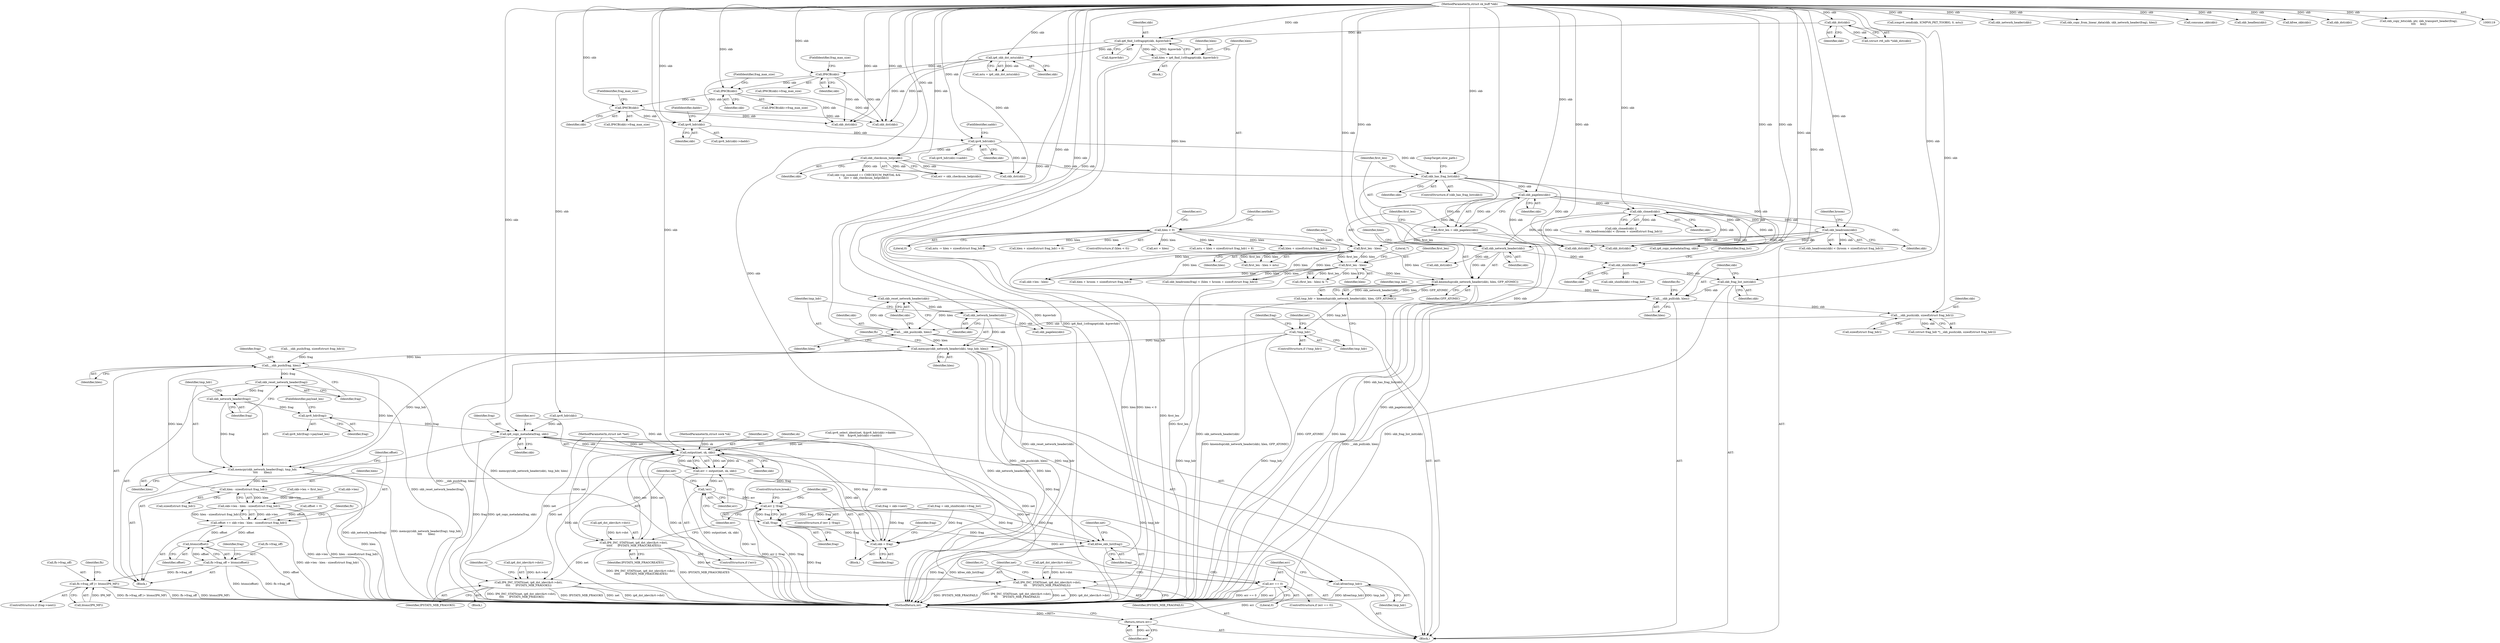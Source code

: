 digraph "0_linux_2423496af35d94a87156b063ea5cedffc10a70a1_0@API" {
"1000452" [label="(Call,memcpy(skb_network_header(skb), tmp_hdr, hlen))"];
"1000453" [label="(Call,skb_network_header(skb))"];
"1000450" [label="(Call,skb_reset_network_header(skb))"];
"1000447" [label="(Call,__skb_push(skb, hlen))"];
"1000443" [label="(Call,__skb_push(skb, sizeof(struct frag_hdr)))"];
"1000436" [label="(Call,__skb_pull(skb, hlen))"];
"1000434" [label="(Call,skb_frag_list_init(skb))"];
"1000431" [label="(Call,skb_shinfo(skb))"];
"1000409" [label="(Call,skb_network_header(skb))"];
"1000309" [label="(Call,skb_pagelen(skb))"];
"1000303" [label="(Call,skb_has_frag_list(skb))"];
"1000291" [label="(Call,skb_checksum_help(skb))"];
"1000279" [label="(Call,ipv6_hdr(skb))"];
"1000274" [label="(Call,ipv6_hdr(skb))"];
"1000224" [label="(Call,IP6CB(skb))"];
"1000216" [label="(Call,IP6CB(skb))"];
"1000209" [label="(Call,IP6CB(skb))"];
"1000192" [label="(Call,ip6_skb_dst_mtu(skb))"];
"1000173" [label="(Call,ip6_find_1stfragopt(skb, &prevhdr))"];
"1000131" [label="(Call,skb_dst(skb))"];
"1000122" [label="(MethodParameterIn,struct sk_buff *skb)"];
"1000329" [label="(Call,skb_headroom(skb))"];
"1000326" [label="(Call,skb_cloned(skb))"];
"1000408" [label="(Call,kmemdup(skb_network_header(skb), hlen, GFP_ATOMIC))"];
"1000321" [label="(Call,first_len - hlen)"];
"1000315" [label="(Call,first_len - hlen)"];
"1000307" [label="(Call,first_len = skb_pagelen(skb))"];
"1000178" [label="(Call,hlen < 0)"];
"1000171" [label="(Call,hlen = ip6_find_1stfragopt(skb, &prevhdr))"];
"1000414" [label="(Call,!tmp_hdr)"];
"1000406" [label="(Call,tmp_hdr = kmemdup(skb_network_header(skb), hlen, GFP_ATOMIC))"];
"1000530" [label="(Call,__skb_push(frag, hlen))"];
"1000533" [label="(Call,skb_reset_network_header(frag))"];
"1000536" [label="(Call,skb_network_header(frag))"];
"1000535" [label="(Call,memcpy(skb_network_header(frag), tmp_hdr,\n\t\t\t\t       hlen))"];
"1000546" [label="(Call,hlen - sizeof(struct frag_hdr))"];
"1000542" [label="(Call,skb->len - hlen - sizeof(struct frag_hdr))"];
"1000540" [label="(Call,offset += skb->len - hlen - sizeof(struct frag_hdr))"];
"1000564" [label="(Call,htons(offset))"];
"1000560" [label="(Call,fh->frag_off = htons(offset))"];
"1000570" [label="(Call,fh->frag_off |= htons(IP6_MF))"];
"1000632" [label="(Call,kfree(tmp_hdr))"];
"1000583" [label="(Call,ipv6_hdr(frag))"];
"1000593" [label="(Call,ip6_copy_metadata(frag, skb))"];
"1000598" [label="(Call,output(net, sk, skb))"];
"1000596" [label="(Call,err = output(net, sk, skb))"];
"1000603" [label="(Call,!err)"];
"1000614" [label="(Call,err || !frag)"];
"1000635" [label="(Call,err == 0)"];
"1000663" [label="(Return,return err;)"];
"1000605" [label="(Call,IP6_INC_STATS(net, ip6_dst_idev(&rt->dst),\n\t\t\t\t\t      IPSTATS_MIB_FRAGCREATES))"];
"1000639" [label="(Call,IP6_INC_STATS(net, ip6_dst_idev(&rt->dst),\n\t\t\t\t      IPSTATS_MIB_FRAGOKS))"];
"1000653" [label="(Call,IP6_INC_STATS(net, ip6_dst_idev(&rt->dst),\n\t\t\t      IPSTATS_MIB_FRAGFAILS))"];
"1000616" [label="(Call,!frag)"];
"1000619" [label="(Call,skb = frag)"];
"1000651" [label="(Call,kfree_skb_list(frag))"];
"1000432" [label="(Identifier,skb)"];
"1000120" [label="(MethodParameterIn,struct net *net)"];
"1000490" [label="(Call,skb->len = first_len)"];
"1000433" [label="(FieldIdentifier,frag_list)"];
"1000307" [label="(Call,first_len = skb_pagelen(skb))"];
"1000171" [label="(Call,hlen = ip6_find_1stfragopt(skb, &prevhdr))"];
"1000605" [label="(Call,IP6_INC_STATS(net, ip6_dst_idev(&rt->dst),\n\t\t\t\t\t      IPSTATS_MIB_FRAGCREATES))"];
"1000193" [label="(Identifier,skb)"];
"1000638" [label="(Block,)"];
"1000129" [label="(Call,(struct rt6_info *)skb_dst(skb))"];
"1000324" [label="(Literal,7)"];
"1000621" [label="(Identifier,frag)"];
"1000689" [label="(JumpTarget,slow_path:)"];
"1000330" [label="(Identifier,skb)"];
"1000327" [label="(Identifier,skb)"];
"1000606" [label="(Identifier,net)"];
"1000440" [label="(Identifier,fh)"];
"1000302" [label="(ControlStructure,if (skb_has_frag_list(skb)))"];
"1000634" [label="(ControlStructure,if (err == 0))"];
"1000640" [label="(Identifier,net)"];
"1000564" [label="(Call,htons(offset))"];
"1000532" [label="(Identifier,hlen)"];
"1000448" [label="(Identifier,skb)"];
"1000210" [label="(Identifier,skb)"];
"1000932" [label="(Call,icmpv6_send(skb, ICMPV6_PKT_TOOBIG, 0, mtu))"];
"1000223" [label="(Call,IP6CB(skb)->frag_max_size)"];
"1000218" [label="(FieldIdentifier,frag_max_size)"];
"1000406" [label="(Call,tmp_hdr = kmemdup(skb_network_header(skb), hlen, GFP_ATOMIC))"];
"1000415" [label="(Identifier,tmp_hdr)"];
"1000537" [label="(Identifier,frag)"];
"1000541" [label="(Identifier,offset)"];
"1000566" [label="(ControlStructure,if (frag->next))"];
"1000431" [label="(Call,skb_shinfo(skb))"];
"1000262" [label="(Call,mtu -= hlen + sizeof(struct frag_hdr))"];
"1000255" [label="(Call,hlen + sizeof(struct frag_hdr) + 8)"];
"1000531" [label="(Identifier,frag)"];
"1000561" [label="(Call,fh->frag_off)"];
"1000820" [label="(Call,skb_network_header(skb))"];
"1000454" [label="(Identifier,skb)"];
"1000187" [label="(Identifier,nexthdr)"];
"1000636" [label="(Identifier,err)"];
"1000183" [label="(Identifier,err)"];
"1000328" [label="(Call,skb_headroom(skb) < (hroom + sizeof(struct frag_hdr)))"];
"1000807" [label="(Call,skb_copy_from_linear_data(skb, skb_network_header(frag), hlen))"];
"1000354" [label="(Call,skb_headroom(frag) < (hlen + hroom + sizeof(struct frag_hdr)))"];
"1000601" [label="(Identifier,skb)"];
"1000326" [label="(Call,skb_cloned(skb))"];
"1000434" [label="(Call,skb_frag_list_init(skb))"];
"1000225" [label="(Identifier,skb)"];
"1000538" [label="(Identifier,tmp_hdr)"];
"1000314" [label="(Call,first_len - hlen > mtu)"];
"1000321" [label="(Call,first_len - hlen)"];
"1000568" [label="(Identifier,frag)"];
"1000172" [label="(Identifier,hlen)"];
"1000584" [label="(Identifier,frag)"];
"1000215" [label="(Call,IP6CB(skb)->frag_max_size)"];
"1000603" [label="(Call,!err)"];
"1000409" [label="(Call,skb_network_header(skb))"];
"1000281" [label="(FieldIdentifier,saddr)"];
"1000320" [label="(Call,(first_len - hlen) & 7)"];
"1000413" [label="(ControlStructure,if (!tmp_hdr))"];
"1000217" [label="(Identifier,skb)"];
"1000274" [label="(Call,ipv6_hdr(skb))"];
"1000600" [label="(Identifier,sk)"];
"1000174" [label="(Identifier,skb)"];
"1000635" [label="(Call,err == 0)"];
"1000641" [label="(Call,ip6_dst_idev(&rt->dst))"];
"1000124" [label="(Block,)"];
"1000318" [label="(Identifier,mtu)"];
"1000452" [label="(Call,memcpy(skb_network_header(skb), tmp_hdr, hlen))"];
"1000596" [label="(Call,err = output(net, sk, skb))"];
"1000435" [label="(Identifier,skb)"];
"1000903" [label="(Call,skb_dst(skb))"];
"1000450" [label="(Call,skb_reset_network_header(skb))"];
"1000273" [label="(Call,ipv6_hdr(skb)->daddr)"];
"1000536" [label="(Call,skb_network_header(frag))"];
"1000449" [label="(Identifier,hlen)"];
"1000323" [label="(Identifier,hlen)"];
"1000414" [label="(Call,!tmp_hdr)"];
"1000122" [label="(MethodParameterIn,struct sk_buff *skb)"];
"1000224" [label="(Call,IP6CB(skb))"];
"1000662" [label="(Identifier,rt)"];
"1000543" [label="(Call,skb->len)"];
"1000408" [label="(Call,kmemdup(skb_network_header(skb), hlen, GFP_ATOMIC))"];
"1000175" [label="(Call,&prevhdr)"];
"1000552" [label="(Identifier,fh)"];
"1000929" [label="(Call,skb_dst(skb))"];
"1000178" [label="(Call,hlen < 0)"];
"1000633" [label="(Identifier,tmp_hdr)"];
"1000304" [label="(Identifier,skb)"];
"1000597" [label="(Identifier,err)"];
"1000548" [label="(Call,sizeof(struct frag_hdr))"];
"1000762" [label="(Call,ip6_copy_metadata(frag, skb))"];
"1000292" [label="(Identifier,skb)"];
"1000754" [label="(Call,skb_dst(skb))"];
"1000578" [label="(Identifier,fh)"];
"1000275" [label="(Identifier,skb)"];
"1000270" [label="(Call,ipv6_select_ident(net, &ipv6_hdr(skb)->daddr,\n\t\t\t\t    &ipv6_hdr(skb)->saddr))"];
"1000535" [label="(Call,memcpy(skb_network_header(frag), tmp_hdr,\n\t\t\t\t       hlen))"];
"1000526" [label="(Call,__skb_push(frag, sizeof(struct frag_hdr)))"];
"1000646" [label="(Identifier,IPSTATS_MIB_FRAGOKS)"];
"1000654" [label="(Identifier,net)"];
"1000546" [label="(Call,hlen - sizeof(struct frag_hdr))"];
"1000637" [label="(Literal,0)"];
"1000639" [label="(Call,IP6_INC_STATS(net, ip6_dst_idev(&rt->dst),\n\t\t\t\t      IPSTATS_MIB_FRAGOKS))"];
"1000613" [label="(ControlStructure,if (err || !frag))"];
"1000173" [label="(Call,ip6_find_1stfragopt(skb, &prevhdr))"];
"1000437" [label="(Identifier,skb)"];
"1000511" [label="(Block,)"];
"1000648" [label="(Identifier,rt)"];
"1000945" [label="(Call,skb_dst(skb))"];
"1000428" [label="(Call,frag = skb_shinfo(skb)->frag_list)"];
"1000357" [label="(Call,hlen + hroom + sizeof(struct frag_hdr))"];
"1000322" [label="(Identifier,first_len)"];
"1000315" [label="(Call,first_len - hlen)"];
"1000280" [label="(Identifier,skb)"];
"1000514" [label="(Block,)"];
"1000906" [label="(Call,consume_skb(skb))"];
"1000309" [label="(Call,skb_pagelen(skb))"];
"1000447" [label="(Call,__skb_push(skb, hlen))"];
"1000488" [label="(Call,skb_headlen(skb))"];
"1000399" [label="(Call,offset = 0)"];
"1000594" [label="(Identifier,frag)"];
"1000436" [label="(Call,__skb_pull(skb, hlen))"];
"1000316" [label="(Identifier,first_len)"];
"1000283" [label="(Call,skb->ip_summed == CHECKSUM_PARTIAL &&\n\t    (err = skb_checksum_help(skb)))"];
"1000622" [label="(Call,frag = skb->next)"];
"1000305" [label="(Block,)"];
"1000289" [label="(Call,err = skb_checksum_help(skb))"];
"1000430" [label="(Call,skb_shinfo(skb)->frag_list)"];
"1000952" [label="(MethodReturn,int)"];
"1000303" [label="(Call,skb_has_frag_list(skb))"];
"1000451" [label="(Identifier,skb)"];
"1000443" [label="(Call,__skb_push(skb, sizeof(struct frag_hdr)))"];
"1000542" [label="(Call,skb->len - hlen - sizeof(struct frag_hdr))"];
"1000412" [label="(Identifier,GFP_ATOMIC)"];
"1000332" [label="(Identifier,hroom)"];
"1000192" [label="(Call,ip6_skb_dst_mtu(skb))"];
"1000177" [label="(ControlStructure,if (hlen < 0))"];
"1000607" [label="(Call,ip6_dst_idev(&rt->dst))"];
"1000617" [label="(Identifier,frag)"];
"1000438" [label="(Identifier,hlen)"];
"1000480" [label="(Call,skb_pagelen(skb))"];
"1000182" [label="(Call,err = hlen)"];
"1000948" [label="(Call,kfree_skb(skb))"];
"1000595" [label="(Identifier,skb)"];
"1000533" [label="(Call,skb_reset_network_header(frag))"];
"1000453" [label="(Call,skb_network_header(skb))"];
"1000131" [label="(Call,skb_dst(skb))"];
"1000497" [label="(Call,ipv6_hdr(skb))"];
"1000444" [label="(Identifier,skb)"];
"1000132" [label="(Identifier,skb)"];
"1000619" [label="(Call,skb = frag)"];
"1000429" [label="(Identifier,frag)"];
"1000583" [label="(Call,ipv6_hdr(frag))"];
"1000278" [label="(Call,ipv6_hdr(skb)->saddr)"];
"1000632" [label="(Call,kfree(tmp_hdr))"];
"1000582" [label="(Call,ipv6_hdr(frag)->payload_len)"];
"1000540" [label="(Call,offset += skb->len - hlen - sizeof(struct frag_hdr))"];
"1000179" [label="(Identifier,hlen)"];
"1000279" [label="(Call,ipv6_hdr(skb))"];
"1000593" [label="(Call,ip6_copy_metadata(frag, skb))"];
"1000612" [label="(Identifier,IPSTATS_MIB_FRAGCREATES)"];
"1000226" [label="(FieldIdentifier,frag_max_size)"];
"1000209" [label="(Call,IP6CB(skb))"];
"1000455" [label="(Identifier,tmp_hdr)"];
"1000445" [label="(Call,sizeof(struct frag_hdr))"];
"1000604" [label="(Identifier,err)"];
"1000459" [label="(Identifier,fh)"];
"1000530" [label="(Call,__skb_push(frag, hlen))"];
"1000325" [label="(Call,skb_cloned(skb) ||\n\t\t    skb_headroom(skb) < (hroom + sizeof(struct frag_hdr)))"];
"1000456" [label="(Identifier,hlen)"];
"1000651" [label="(Call,kfree_skb_list(frag))"];
"1000539" [label="(Identifier,hlen)"];
"1000570" [label="(Call,fh->frag_off |= htons(IP6_MF))"];
"1000614" [label="(Call,err || !frag)"];
"1000308" [label="(Identifier,first_len)"];
"1000121" [label="(MethodParameterIn,struct sock *sk)"];
"1000211" [label="(FieldIdentifier,frag_max_size)"];
"1000253" [label="(Call,mtu < hlen + sizeof(struct frag_hdr) + 8)"];
"1000616" [label="(Call,!frag)"];
"1000291" [label="(Call,skb_checksum_help(skb))"];
"1000602" [label="(ControlStructure,if (!err))"];
"1000618" [label="(ControlStructure,break;)"];
"1000652" [label="(Identifier,frag)"];
"1000599" [label="(Identifier,net)"];
"1000574" [label="(Call,htons(IP6_MF))"];
"1000664" [label="(Identifier,err)"];
"1000208" [label="(Call,IP6CB(skb)->frag_max_size)"];
"1000329" [label="(Call,skb_headroom(skb))"];
"1000317" [label="(Identifier,hlen)"];
"1000660" [label="(Identifier,IPSTATS_MIB_FRAGFAILS)"];
"1000180" [label="(Literal,0)"];
"1000620" [label="(Identifier,skb)"];
"1000276" [label="(FieldIdentifier,daddr)"];
"1000897" [label="(Call,skb_dst(skb))"];
"1000410" [label="(Identifier,skb)"];
"1000571" [label="(Call,fh->frag_off)"];
"1000216" [label="(Call,IP6CB(skb))"];
"1000441" [label="(Call,(struct frag_hdr *)__skb_push(skb, sizeof(struct frag_hdr)))"];
"1000264" [label="(Call,hlen + sizeof(struct frag_hdr))"];
"1000190" [label="(Call,mtu = ip6_skb_dst_mtu(skb))"];
"1000917" [label="(Call,skb_dst(skb))"];
"1000655" [label="(Call,ip6_dst_idev(&rt->dst))"];
"1000418" [label="(Identifier,net)"];
"1000310" [label="(Identifier,skb)"];
"1000407" [label="(Identifier,tmp_hdr)"];
"1000565" [label="(Identifier,offset)"];
"1000534" [label="(Identifier,frag)"];
"1000560" [label="(Call,fh->frag_off = htons(offset))"];
"1000663" [label="(Return,return err;)"];
"1000547" [label="(Identifier,hlen)"];
"1000692" [label="(Call,skb->len - hlen)"];
"1000623" [label="(Identifier,frag)"];
"1000585" [label="(FieldIdentifier,payload_len)"];
"1000615" [label="(Identifier,err)"];
"1000842" [label="(Call,skb_copy_bits(skb, ptr, skb_transport_header(frag),\n\t\t\t\t     len))"];
"1000420" [label="(Call,skb_dst(skb))"];
"1000653" [label="(Call,IP6_INC_STATS(net, ip6_dst_idev(&rt->dst),\n\t\t\t      IPSTATS_MIB_FRAGFAILS))"];
"1000598" [label="(Call,output(net, sk, skb))"];
"1000411" [label="(Identifier,hlen)"];
"1000452" -> "1000305"  [label="AST: "];
"1000452" -> "1000456"  [label="CFG: "];
"1000453" -> "1000452"  [label="AST: "];
"1000455" -> "1000452"  [label="AST: "];
"1000456" -> "1000452"  [label="AST: "];
"1000459" -> "1000452"  [label="CFG: "];
"1000452" -> "1000952"  [label="DDG: memcpy(skb_network_header(skb), tmp_hdr, hlen)"];
"1000452" -> "1000952"  [label="DDG: skb_network_header(skb)"];
"1000452" -> "1000952"  [label="DDG: hlen"];
"1000453" -> "1000452"  [label="DDG: skb"];
"1000414" -> "1000452"  [label="DDG: tmp_hdr"];
"1000447" -> "1000452"  [label="DDG: hlen"];
"1000452" -> "1000530"  [label="DDG: hlen"];
"1000452" -> "1000535"  [label="DDG: tmp_hdr"];
"1000452" -> "1000632"  [label="DDG: tmp_hdr"];
"1000453" -> "1000454"  [label="CFG: "];
"1000454" -> "1000453"  [label="AST: "];
"1000455" -> "1000453"  [label="CFG: "];
"1000450" -> "1000453"  [label="DDG: skb"];
"1000122" -> "1000453"  [label="DDG: skb"];
"1000453" -> "1000480"  [label="DDG: skb"];
"1000450" -> "1000305"  [label="AST: "];
"1000450" -> "1000451"  [label="CFG: "];
"1000451" -> "1000450"  [label="AST: "];
"1000454" -> "1000450"  [label="CFG: "];
"1000450" -> "1000952"  [label="DDG: skb_reset_network_header(skb)"];
"1000447" -> "1000450"  [label="DDG: skb"];
"1000122" -> "1000450"  [label="DDG: skb"];
"1000447" -> "1000305"  [label="AST: "];
"1000447" -> "1000449"  [label="CFG: "];
"1000448" -> "1000447"  [label="AST: "];
"1000449" -> "1000447"  [label="AST: "];
"1000451" -> "1000447"  [label="CFG: "];
"1000447" -> "1000952"  [label="DDG: __skb_push(skb, hlen)"];
"1000443" -> "1000447"  [label="DDG: skb"];
"1000122" -> "1000447"  [label="DDG: skb"];
"1000436" -> "1000447"  [label="DDG: hlen"];
"1000443" -> "1000441"  [label="AST: "];
"1000443" -> "1000445"  [label="CFG: "];
"1000444" -> "1000443"  [label="AST: "];
"1000445" -> "1000443"  [label="AST: "];
"1000441" -> "1000443"  [label="CFG: "];
"1000443" -> "1000441"  [label="DDG: skb"];
"1000436" -> "1000443"  [label="DDG: skb"];
"1000122" -> "1000443"  [label="DDG: skb"];
"1000436" -> "1000305"  [label="AST: "];
"1000436" -> "1000438"  [label="CFG: "];
"1000437" -> "1000436"  [label="AST: "];
"1000438" -> "1000436"  [label="AST: "];
"1000440" -> "1000436"  [label="CFG: "];
"1000436" -> "1000952"  [label="DDG: __skb_pull(skb, hlen)"];
"1000434" -> "1000436"  [label="DDG: skb"];
"1000122" -> "1000436"  [label="DDG: skb"];
"1000408" -> "1000436"  [label="DDG: hlen"];
"1000434" -> "1000305"  [label="AST: "];
"1000434" -> "1000435"  [label="CFG: "];
"1000435" -> "1000434"  [label="AST: "];
"1000437" -> "1000434"  [label="CFG: "];
"1000434" -> "1000952"  [label="DDG: skb_frag_list_init(skb)"];
"1000431" -> "1000434"  [label="DDG: skb"];
"1000122" -> "1000434"  [label="DDG: skb"];
"1000431" -> "1000430"  [label="AST: "];
"1000431" -> "1000432"  [label="CFG: "];
"1000432" -> "1000431"  [label="AST: "];
"1000433" -> "1000431"  [label="CFG: "];
"1000409" -> "1000431"  [label="DDG: skb"];
"1000122" -> "1000431"  [label="DDG: skb"];
"1000409" -> "1000408"  [label="AST: "];
"1000409" -> "1000410"  [label="CFG: "];
"1000410" -> "1000409"  [label="AST: "];
"1000411" -> "1000409"  [label="CFG: "];
"1000409" -> "1000408"  [label="DDG: skb"];
"1000309" -> "1000409"  [label="DDG: skb"];
"1000329" -> "1000409"  [label="DDG: skb"];
"1000326" -> "1000409"  [label="DDG: skb"];
"1000122" -> "1000409"  [label="DDG: skb"];
"1000409" -> "1000420"  [label="DDG: skb"];
"1000309" -> "1000307"  [label="AST: "];
"1000309" -> "1000310"  [label="CFG: "];
"1000310" -> "1000309"  [label="AST: "];
"1000307" -> "1000309"  [label="CFG: "];
"1000309" -> "1000307"  [label="DDG: skb"];
"1000303" -> "1000309"  [label="DDG: skb"];
"1000122" -> "1000309"  [label="DDG: skb"];
"1000309" -> "1000326"  [label="DDG: skb"];
"1000309" -> "1000754"  [label="DDG: skb"];
"1000309" -> "1000762"  [label="DDG: skb"];
"1000309" -> "1000903"  [label="DDG: skb"];
"1000303" -> "1000302"  [label="AST: "];
"1000303" -> "1000304"  [label="CFG: "];
"1000304" -> "1000303"  [label="AST: "];
"1000308" -> "1000303"  [label="CFG: "];
"1000689" -> "1000303"  [label="CFG: "];
"1000303" -> "1000952"  [label="DDG: skb_has_frag_list(skb)"];
"1000291" -> "1000303"  [label="DDG: skb"];
"1000279" -> "1000303"  [label="DDG: skb"];
"1000122" -> "1000303"  [label="DDG: skb"];
"1000303" -> "1000754"  [label="DDG: skb"];
"1000303" -> "1000762"  [label="DDG: skb"];
"1000303" -> "1000903"  [label="DDG: skb"];
"1000291" -> "1000289"  [label="AST: "];
"1000291" -> "1000292"  [label="CFG: "];
"1000292" -> "1000291"  [label="AST: "];
"1000289" -> "1000291"  [label="CFG: "];
"1000291" -> "1000283"  [label="DDG: skb"];
"1000291" -> "1000289"  [label="DDG: skb"];
"1000279" -> "1000291"  [label="DDG: skb"];
"1000122" -> "1000291"  [label="DDG: skb"];
"1000291" -> "1000945"  [label="DDG: skb"];
"1000279" -> "1000278"  [label="AST: "];
"1000279" -> "1000280"  [label="CFG: "];
"1000280" -> "1000279"  [label="AST: "];
"1000281" -> "1000279"  [label="CFG: "];
"1000274" -> "1000279"  [label="DDG: skb"];
"1000122" -> "1000279"  [label="DDG: skb"];
"1000279" -> "1000945"  [label="DDG: skb"];
"1000274" -> "1000273"  [label="AST: "];
"1000274" -> "1000275"  [label="CFG: "];
"1000275" -> "1000274"  [label="AST: "];
"1000276" -> "1000274"  [label="CFG: "];
"1000224" -> "1000274"  [label="DDG: skb"];
"1000209" -> "1000274"  [label="DDG: skb"];
"1000122" -> "1000274"  [label="DDG: skb"];
"1000224" -> "1000223"  [label="AST: "];
"1000224" -> "1000225"  [label="CFG: "];
"1000225" -> "1000224"  [label="AST: "];
"1000226" -> "1000224"  [label="CFG: "];
"1000216" -> "1000224"  [label="DDG: skb"];
"1000122" -> "1000224"  [label="DDG: skb"];
"1000224" -> "1000917"  [label="DDG: skb"];
"1000224" -> "1000929"  [label="DDG: skb"];
"1000216" -> "1000215"  [label="AST: "];
"1000216" -> "1000217"  [label="CFG: "];
"1000217" -> "1000216"  [label="AST: "];
"1000218" -> "1000216"  [label="CFG: "];
"1000209" -> "1000216"  [label="DDG: skb"];
"1000122" -> "1000216"  [label="DDG: skb"];
"1000216" -> "1000917"  [label="DDG: skb"];
"1000216" -> "1000929"  [label="DDG: skb"];
"1000209" -> "1000208"  [label="AST: "];
"1000209" -> "1000210"  [label="CFG: "];
"1000210" -> "1000209"  [label="AST: "];
"1000211" -> "1000209"  [label="CFG: "];
"1000192" -> "1000209"  [label="DDG: skb"];
"1000122" -> "1000209"  [label="DDG: skb"];
"1000209" -> "1000917"  [label="DDG: skb"];
"1000209" -> "1000929"  [label="DDG: skb"];
"1000192" -> "1000190"  [label="AST: "];
"1000192" -> "1000193"  [label="CFG: "];
"1000193" -> "1000192"  [label="AST: "];
"1000190" -> "1000192"  [label="CFG: "];
"1000192" -> "1000190"  [label="DDG: skb"];
"1000173" -> "1000192"  [label="DDG: skb"];
"1000122" -> "1000192"  [label="DDG: skb"];
"1000192" -> "1000917"  [label="DDG: skb"];
"1000192" -> "1000929"  [label="DDG: skb"];
"1000173" -> "1000171"  [label="AST: "];
"1000173" -> "1000175"  [label="CFG: "];
"1000174" -> "1000173"  [label="AST: "];
"1000175" -> "1000173"  [label="AST: "];
"1000171" -> "1000173"  [label="CFG: "];
"1000173" -> "1000952"  [label="DDG: &prevhdr"];
"1000173" -> "1000171"  [label="DDG: skb"];
"1000173" -> "1000171"  [label="DDG: &prevhdr"];
"1000131" -> "1000173"  [label="DDG: skb"];
"1000122" -> "1000173"  [label="DDG: skb"];
"1000173" -> "1000945"  [label="DDG: skb"];
"1000131" -> "1000129"  [label="AST: "];
"1000131" -> "1000132"  [label="CFG: "];
"1000132" -> "1000131"  [label="AST: "];
"1000129" -> "1000131"  [label="CFG: "];
"1000131" -> "1000129"  [label="DDG: skb"];
"1000122" -> "1000131"  [label="DDG: skb"];
"1000122" -> "1000119"  [label="AST: "];
"1000122" -> "1000952"  [label="DDG: skb"];
"1000122" -> "1000326"  [label="DDG: skb"];
"1000122" -> "1000329"  [label="DDG: skb"];
"1000122" -> "1000420"  [label="DDG: skb"];
"1000122" -> "1000480"  [label="DDG: skb"];
"1000122" -> "1000488"  [label="DDG: skb"];
"1000122" -> "1000497"  [label="DDG: skb"];
"1000122" -> "1000593"  [label="DDG: skb"];
"1000122" -> "1000598"  [label="DDG: skb"];
"1000122" -> "1000619"  [label="DDG: skb"];
"1000122" -> "1000754"  [label="DDG: skb"];
"1000122" -> "1000762"  [label="DDG: skb"];
"1000122" -> "1000807"  [label="DDG: skb"];
"1000122" -> "1000820"  [label="DDG: skb"];
"1000122" -> "1000842"  [label="DDG: skb"];
"1000122" -> "1000897"  [label="DDG: skb"];
"1000122" -> "1000903"  [label="DDG: skb"];
"1000122" -> "1000906"  [label="DDG: skb"];
"1000122" -> "1000917"  [label="DDG: skb"];
"1000122" -> "1000929"  [label="DDG: skb"];
"1000122" -> "1000932"  [label="DDG: skb"];
"1000122" -> "1000945"  [label="DDG: skb"];
"1000122" -> "1000948"  [label="DDG: skb"];
"1000329" -> "1000328"  [label="AST: "];
"1000329" -> "1000330"  [label="CFG: "];
"1000330" -> "1000329"  [label="AST: "];
"1000332" -> "1000329"  [label="CFG: "];
"1000329" -> "1000328"  [label="DDG: skb"];
"1000326" -> "1000329"  [label="DDG: skb"];
"1000329" -> "1000754"  [label="DDG: skb"];
"1000329" -> "1000762"  [label="DDG: skb"];
"1000329" -> "1000903"  [label="DDG: skb"];
"1000326" -> "1000325"  [label="AST: "];
"1000326" -> "1000327"  [label="CFG: "];
"1000327" -> "1000326"  [label="AST: "];
"1000330" -> "1000326"  [label="CFG: "];
"1000325" -> "1000326"  [label="CFG: "];
"1000326" -> "1000325"  [label="DDG: skb"];
"1000326" -> "1000754"  [label="DDG: skb"];
"1000326" -> "1000762"  [label="DDG: skb"];
"1000326" -> "1000903"  [label="DDG: skb"];
"1000408" -> "1000406"  [label="AST: "];
"1000408" -> "1000412"  [label="CFG: "];
"1000411" -> "1000408"  [label="AST: "];
"1000412" -> "1000408"  [label="AST: "];
"1000406" -> "1000408"  [label="CFG: "];
"1000408" -> "1000952"  [label="DDG: hlen"];
"1000408" -> "1000952"  [label="DDG: skb_network_header(skb)"];
"1000408" -> "1000952"  [label="DDG: GFP_ATOMIC"];
"1000408" -> "1000406"  [label="DDG: skb_network_header(skb)"];
"1000408" -> "1000406"  [label="DDG: hlen"];
"1000408" -> "1000406"  [label="DDG: GFP_ATOMIC"];
"1000321" -> "1000408"  [label="DDG: hlen"];
"1000315" -> "1000408"  [label="DDG: hlen"];
"1000321" -> "1000320"  [label="AST: "];
"1000321" -> "1000323"  [label="CFG: "];
"1000322" -> "1000321"  [label="AST: "];
"1000323" -> "1000321"  [label="AST: "];
"1000324" -> "1000321"  [label="CFG: "];
"1000321" -> "1000952"  [label="DDG: first_len"];
"1000321" -> "1000320"  [label="DDG: first_len"];
"1000321" -> "1000320"  [label="DDG: hlen"];
"1000315" -> "1000321"  [label="DDG: first_len"];
"1000315" -> "1000321"  [label="DDG: hlen"];
"1000321" -> "1000354"  [label="DDG: hlen"];
"1000321" -> "1000357"  [label="DDG: hlen"];
"1000321" -> "1000692"  [label="DDG: hlen"];
"1000315" -> "1000314"  [label="AST: "];
"1000315" -> "1000317"  [label="CFG: "];
"1000316" -> "1000315"  [label="AST: "];
"1000317" -> "1000315"  [label="AST: "];
"1000318" -> "1000315"  [label="CFG: "];
"1000315" -> "1000952"  [label="DDG: first_len"];
"1000315" -> "1000314"  [label="DDG: first_len"];
"1000315" -> "1000314"  [label="DDG: hlen"];
"1000307" -> "1000315"  [label="DDG: first_len"];
"1000178" -> "1000315"  [label="DDG: hlen"];
"1000315" -> "1000354"  [label="DDG: hlen"];
"1000315" -> "1000357"  [label="DDG: hlen"];
"1000315" -> "1000692"  [label="DDG: hlen"];
"1000307" -> "1000305"  [label="AST: "];
"1000308" -> "1000307"  [label="AST: "];
"1000316" -> "1000307"  [label="CFG: "];
"1000307" -> "1000952"  [label="DDG: skb_pagelen(skb)"];
"1000178" -> "1000177"  [label="AST: "];
"1000178" -> "1000180"  [label="CFG: "];
"1000179" -> "1000178"  [label="AST: "];
"1000180" -> "1000178"  [label="AST: "];
"1000183" -> "1000178"  [label="CFG: "];
"1000187" -> "1000178"  [label="CFG: "];
"1000178" -> "1000952"  [label="DDG: hlen < 0"];
"1000178" -> "1000952"  [label="DDG: hlen"];
"1000171" -> "1000178"  [label="DDG: hlen"];
"1000178" -> "1000182"  [label="DDG: hlen"];
"1000178" -> "1000253"  [label="DDG: hlen"];
"1000178" -> "1000255"  [label="DDG: hlen"];
"1000178" -> "1000262"  [label="DDG: hlen"];
"1000178" -> "1000264"  [label="DDG: hlen"];
"1000178" -> "1000692"  [label="DDG: hlen"];
"1000171" -> "1000124"  [label="AST: "];
"1000172" -> "1000171"  [label="AST: "];
"1000179" -> "1000171"  [label="CFG: "];
"1000171" -> "1000952"  [label="DDG: ip6_find_1stfragopt(skb, &prevhdr)"];
"1000414" -> "1000413"  [label="AST: "];
"1000414" -> "1000415"  [label="CFG: "];
"1000415" -> "1000414"  [label="AST: "];
"1000418" -> "1000414"  [label="CFG: "];
"1000429" -> "1000414"  [label="CFG: "];
"1000414" -> "1000952"  [label="DDG: !tmp_hdr"];
"1000414" -> "1000952"  [label="DDG: tmp_hdr"];
"1000406" -> "1000414"  [label="DDG: tmp_hdr"];
"1000406" -> "1000305"  [label="AST: "];
"1000407" -> "1000406"  [label="AST: "];
"1000415" -> "1000406"  [label="CFG: "];
"1000406" -> "1000952"  [label="DDG: kmemdup(skb_network_header(skb), hlen, GFP_ATOMIC)"];
"1000530" -> "1000514"  [label="AST: "];
"1000530" -> "1000532"  [label="CFG: "];
"1000531" -> "1000530"  [label="AST: "];
"1000532" -> "1000530"  [label="AST: "];
"1000534" -> "1000530"  [label="CFG: "];
"1000530" -> "1000952"  [label="DDG: __skb_push(frag, hlen)"];
"1000526" -> "1000530"  [label="DDG: frag"];
"1000546" -> "1000530"  [label="DDG: hlen"];
"1000530" -> "1000533"  [label="DDG: frag"];
"1000530" -> "1000535"  [label="DDG: hlen"];
"1000533" -> "1000514"  [label="AST: "];
"1000533" -> "1000534"  [label="CFG: "];
"1000534" -> "1000533"  [label="AST: "];
"1000537" -> "1000533"  [label="CFG: "];
"1000533" -> "1000952"  [label="DDG: skb_reset_network_header(frag)"];
"1000533" -> "1000536"  [label="DDG: frag"];
"1000536" -> "1000535"  [label="AST: "];
"1000536" -> "1000537"  [label="CFG: "];
"1000537" -> "1000536"  [label="AST: "];
"1000538" -> "1000536"  [label="CFG: "];
"1000536" -> "1000535"  [label="DDG: frag"];
"1000536" -> "1000583"  [label="DDG: frag"];
"1000535" -> "1000514"  [label="AST: "];
"1000535" -> "1000539"  [label="CFG: "];
"1000538" -> "1000535"  [label="AST: "];
"1000539" -> "1000535"  [label="AST: "];
"1000541" -> "1000535"  [label="CFG: "];
"1000535" -> "1000952"  [label="DDG: skb_network_header(frag)"];
"1000535" -> "1000952"  [label="DDG: memcpy(skb_network_header(frag), tmp_hdr,\n\t\t\t\t       hlen)"];
"1000535" -> "1000546"  [label="DDG: hlen"];
"1000535" -> "1000632"  [label="DDG: tmp_hdr"];
"1000546" -> "1000542"  [label="AST: "];
"1000546" -> "1000548"  [label="CFG: "];
"1000547" -> "1000546"  [label="AST: "];
"1000548" -> "1000546"  [label="AST: "];
"1000542" -> "1000546"  [label="CFG: "];
"1000546" -> "1000952"  [label="DDG: hlen"];
"1000546" -> "1000542"  [label="DDG: hlen"];
"1000542" -> "1000540"  [label="AST: "];
"1000543" -> "1000542"  [label="AST: "];
"1000540" -> "1000542"  [label="CFG: "];
"1000542" -> "1000952"  [label="DDG: hlen - sizeof(struct frag_hdr)"];
"1000542" -> "1000952"  [label="DDG: skb->len"];
"1000542" -> "1000540"  [label="DDG: skb->len"];
"1000542" -> "1000540"  [label="DDG: hlen - sizeof(struct frag_hdr)"];
"1000490" -> "1000542"  [label="DDG: skb->len"];
"1000540" -> "1000514"  [label="AST: "];
"1000541" -> "1000540"  [label="AST: "];
"1000552" -> "1000540"  [label="CFG: "];
"1000540" -> "1000952"  [label="DDG: skb->len - hlen - sizeof(struct frag_hdr)"];
"1000399" -> "1000540"  [label="DDG: offset"];
"1000564" -> "1000540"  [label="DDG: offset"];
"1000540" -> "1000564"  [label="DDG: offset"];
"1000564" -> "1000560"  [label="AST: "];
"1000564" -> "1000565"  [label="CFG: "];
"1000565" -> "1000564"  [label="AST: "];
"1000560" -> "1000564"  [label="CFG: "];
"1000564" -> "1000952"  [label="DDG: offset"];
"1000564" -> "1000560"  [label="DDG: offset"];
"1000560" -> "1000514"  [label="AST: "];
"1000561" -> "1000560"  [label="AST: "];
"1000568" -> "1000560"  [label="CFG: "];
"1000560" -> "1000952"  [label="DDG: htons(offset)"];
"1000560" -> "1000952"  [label="DDG: fh->frag_off"];
"1000560" -> "1000570"  [label="DDG: fh->frag_off"];
"1000570" -> "1000566"  [label="AST: "];
"1000570" -> "1000574"  [label="CFG: "];
"1000571" -> "1000570"  [label="AST: "];
"1000574" -> "1000570"  [label="AST: "];
"1000578" -> "1000570"  [label="CFG: "];
"1000570" -> "1000952"  [label="DDG: fh->frag_off"];
"1000570" -> "1000952"  [label="DDG: htons(IP6_MF)"];
"1000570" -> "1000952"  [label="DDG: fh->frag_off |= htons(IP6_MF)"];
"1000574" -> "1000570"  [label="DDG: IP6_MF"];
"1000632" -> "1000305"  [label="AST: "];
"1000632" -> "1000633"  [label="CFG: "];
"1000633" -> "1000632"  [label="AST: "];
"1000636" -> "1000632"  [label="CFG: "];
"1000632" -> "1000952"  [label="DDG: kfree(tmp_hdr)"];
"1000632" -> "1000952"  [label="DDG: tmp_hdr"];
"1000583" -> "1000582"  [label="AST: "];
"1000583" -> "1000584"  [label="CFG: "];
"1000584" -> "1000583"  [label="AST: "];
"1000585" -> "1000583"  [label="CFG: "];
"1000583" -> "1000593"  [label="DDG: frag"];
"1000593" -> "1000514"  [label="AST: "];
"1000593" -> "1000595"  [label="CFG: "];
"1000594" -> "1000593"  [label="AST: "];
"1000595" -> "1000593"  [label="AST: "];
"1000597" -> "1000593"  [label="CFG: "];
"1000593" -> "1000952"  [label="DDG: frag"];
"1000593" -> "1000952"  [label="DDG: ip6_copy_metadata(frag, skb)"];
"1000497" -> "1000593"  [label="DDG: skb"];
"1000619" -> "1000593"  [label="DDG: skb"];
"1000593" -> "1000598"  [label="DDG: skb"];
"1000593" -> "1000616"  [label="DDG: frag"];
"1000593" -> "1000619"  [label="DDG: frag"];
"1000593" -> "1000651"  [label="DDG: frag"];
"1000598" -> "1000596"  [label="AST: "];
"1000598" -> "1000601"  [label="CFG: "];
"1000599" -> "1000598"  [label="AST: "];
"1000600" -> "1000598"  [label="AST: "];
"1000601" -> "1000598"  [label="AST: "];
"1000596" -> "1000598"  [label="CFG: "];
"1000598" -> "1000952"  [label="DDG: sk"];
"1000598" -> "1000952"  [label="DDG: skb"];
"1000598" -> "1000596"  [label="DDG: net"];
"1000598" -> "1000596"  [label="DDG: sk"];
"1000598" -> "1000596"  [label="DDG: skb"];
"1000605" -> "1000598"  [label="DDG: net"];
"1000270" -> "1000598"  [label="DDG: net"];
"1000120" -> "1000598"  [label="DDG: net"];
"1000121" -> "1000598"  [label="DDG: sk"];
"1000497" -> "1000598"  [label="DDG: skb"];
"1000619" -> "1000598"  [label="DDG: skb"];
"1000598" -> "1000605"  [label="DDG: net"];
"1000598" -> "1000639"  [label="DDG: net"];
"1000598" -> "1000653"  [label="DDG: net"];
"1000596" -> "1000511"  [label="AST: "];
"1000597" -> "1000596"  [label="AST: "];
"1000604" -> "1000596"  [label="CFG: "];
"1000596" -> "1000952"  [label="DDG: output(net, sk, skb)"];
"1000596" -> "1000603"  [label="DDG: err"];
"1000603" -> "1000602"  [label="AST: "];
"1000603" -> "1000604"  [label="CFG: "];
"1000604" -> "1000603"  [label="AST: "];
"1000606" -> "1000603"  [label="CFG: "];
"1000615" -> "1000603"  [label="CFG: "];
"1000603" -> "1000952"  [label="DDG: !err"];
"1000603" -> "1000614"  [label="DDG: err"];
"1000614" -> "1000613"  [label="AST: "];
"1000614" -> "1000615"  [label="CFG: "];
"1000614" -> "1000616"  [label="CFG: "];
"1000615" -> "1000614"  [label="AST: "];
"1000616" -> "1000614"  [label="AST: "];
"1000618" -> "1000614"  [label="CFG: "];
"1000620" -> "1000614"  [label="CFG: "];
"1000614" -> "1000952"  [label="DDG: err || !frag"];
"1000614" -> "1000952"  [label="DDG: !frag"];
"1000616" -> "1000614"  [label="DDG: frag"];
"1000614" -> "1000635"  [label="DDG: err"];
"1000635" -> "1000634"  [label="AST: "];
"1000635" -> "1000637"  [label="CFG: "];
"1000636" -> "1000635"  [label="AST: "];
"1000637" -> "1000635"  [label="AST: "];
"1000640" -> "1000635"  [label="CFG: "];
"1000652" -> "1000635"  [label="CFG: "];
"1000635" -> "1000952"  [label="DDG: err == 0"];
"1000635" -> "1000952"  [label="DDG: err"];
"1000635" -> "1000663"  [label="DDG: err"];
"1000663" -> "1000305"  [label="AST: "];
"1000663" -> "1000664"  [label="CFG: "];
"1000664" -> "1000663"  [label="AST: "];
"1000952" -> "1000663"  [label="CFG: "];
"1000663" -> "1000952"  [label="DDG: <RET>"];
"1000664" -> "1000663"  [label="DDG: err"];
"1000605" -> "1000602"  [label="AST: "];
"1000605" -> "1000612"  [label="CFG: "];
"1000606" -> "1000605"  [label="AST: "];
"1000607" -> "1000605"  [label="AST: "];
"1000612" -> "1000605"  [label="AST: "];
"1000615" -> "1000605"  [label="CFG: "];
"1000605" -> "1000952"  [label="DDG: IP6_INC_STATS(net, ip6_dst_idev(&rt->dst),\n\t\t\t\t\t      IPSTATS_MIB_FRAGCREATES)"];
"1000605" -> "1000952"  [label="DDG: IPSTATS_MIB_FRAGCREATES"];
"1000120" -> "1000605"  [label="DDG: net"];
"1000607" -> "1000605"  [label="DDG: &rt->dst"];
"1000605" -> "1000639"  [label="DDG: net"];
"1000605" -> "1000653"  [label="DDG: net"];
"1000639" -> "1000638"  [label="AST: "];
"1000639" -> "1000646"  [label="CFG: "];
"1000640" -> "1000639"  [label="AST: "];
"1000641" -> "1000639"  [label="AST: "];
"1000646" -> "1000639"  [label="AST: "];
"1000648" -> "1000639"  [label="CFG: "];
"1000639" -> "1000952"  [label="DDG: ip6_dst_idev(&rt->dst)"];
"1000639" -> "1000952"  [label="DDG: IP6_INC_STATS(net, ip6_dst_idev(&rt->dst),\n\t\t\t\t      IPSTATS_MIB_FRAGOKS)"];
"1000639" -> "1000952"  [label="DDG: IPSTATS_MIB_FRAGOKS"];
"1000639" -> "1000952"  [label="DDG: net"];
"1000120" -> "1000639"  [label="DDG: net"];
"1000641" -> "1000639"  [label="DDG: &rt->dst"];
"1000653" -> "1000305"  [label="AST: "];
"1000653" -> "1000660"  [label="CFG: "];
"1000654" -> "1000653"  [label="AST: "];
"1000655" -> "1000653"  [label="AST: "];
"1000660" -> "1000653"  [label="AST: "];
"1000662" -> "1000653"  [label="CFG: "];
"1000653" -> "1000952"  [label="DDG: ip6_dst_idev(&rt->dst)"];
"1000653" -> "1000952"  [label="DDG: IPSTATS_MIB_FRAGFAILS"];
"1000653" -> "1000952"  [label="DDG: IP6_INC_STATS(net, ip6_dst_idev(&rt->dst),\n\t\t\t      IPSTATS_MIB_FRAGFAILS)"];
"1000653" -> "1000952"  [label="DDG: net"];
"1000120" -> "1000653"  [label="DDG: net"];
"1000655" -> "1000653"  [label="DDG: &rt->dst"];
"1000616" -> "1000617"  [label="CFG: "];
"1000617" -> "1000616"  [label="AST: "];
"1000616" -> "1000952"  [label="DDG: frag"];
"1000622" -> "1000616"  [label="DDG: frag"];
"1000428" -> "1000616"  [label="DDG: frag"];
"1000616" -> "1000619"  [label="DDG: frag"];
"1000616" -> "1000651"  [label="DDG: frag"];
"1000619" -> "1000511"  [label="AST: "];
"1000619" -> "1000621"  [label="CFG: "];
"1000620" -> "1000619"  [label="AST: "];
"1000621" -> "1000619"  [label="AST: "];
"1000623" -> "1000619"  [label="CFG: "];
"1000622" -> "1000619"  [label="DDG: frag"];
"1000428" -> "1000619"  [label="DDG: frag"];
"1000651" -> "1000305"  [label="AST: "];
"1000651" -> "1000652"  [label="CFG: "];
"1000652" -> "1000651"  [label="AST: "];
"1000654" -> "1000651"  [label="CFG: "];
"1000651" -> "1000952"  [label="DDG: kfree_skb_list(frag)"];
"1000651" -> "1000952"  [label="DDG: frag"];
"1000622" -> "1000651"  [label="DDG: frag"];
"1000428" -> "1000651"  [label="DDG: frag"];
}
